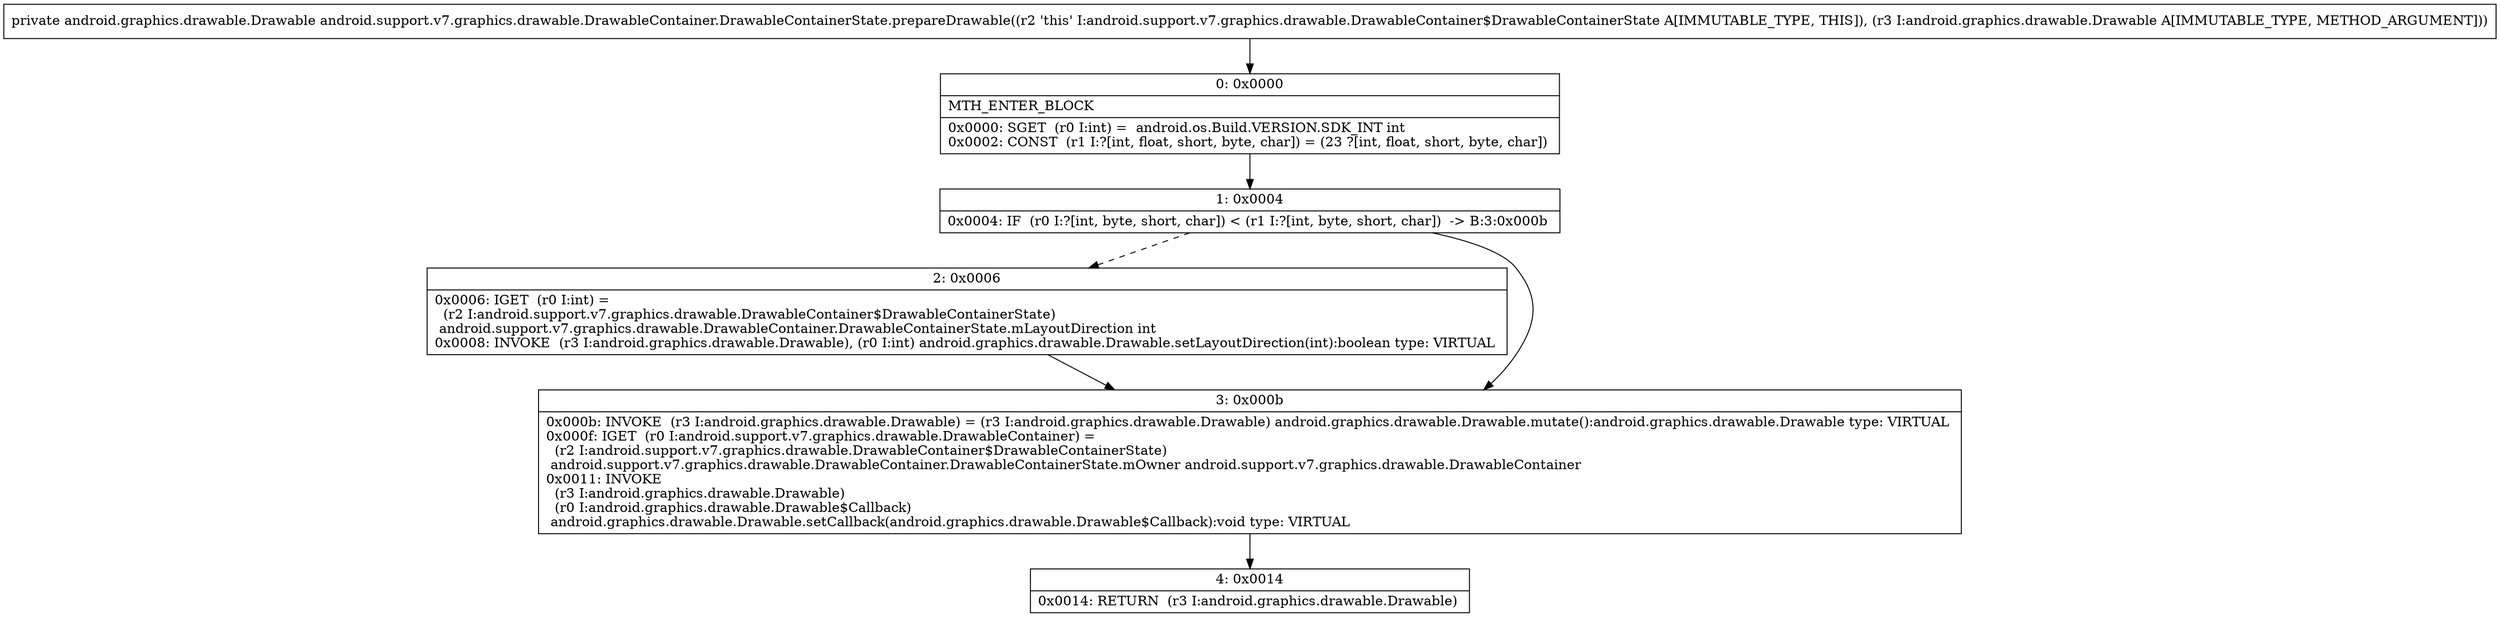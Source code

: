 digraph "CFG forandroid.support.v7.graphics.drawable.DrawableContainer.DrawableContainerState.prepareDrawable(Landroid\/graphics\/drawable\/Drawable;)Landroid\/graphics\/drawable\/Drawable;" {
Node_0 [shape=record,label="{0\:\ 0x0000|MTH_ENTER_BLOCK\l|0x0000: SGET  (r0 I:int) =  android.os.Build.VERSION.SDK_INT int \l0x0002: CONST  (r1 I:?[int, float, short, byte, char]) = (23 ?[int, float, short, byte, char]) \l}"];
Node_1 [shape=record,label="{1\:\ 0x0004|0x0004: IF  (r0 I:?[int, byte, short, char]) \< (r1 I:?[int, byte, short, char])  \-\> B:3:0x000b \l}"];
Node_2 [shape=record,label="{2\:\ 0x0006|0x0006: IGET  (r0 I:int) = \l  (r2 I:android.support.v7.graphics.drawable.DrawableContainer$DrawableContainerState)\l android.support.v7.graphics.drawable.DrawableContainer.DrawableContainerState.mLayoutDirection int \l0x0008: INVOKE  (r3 I:android.graphics.drawable.Drawable), (r0 I:int) android.graphics.drawable.Drawable.setLayoutDirection(int):boolean type: VIRTUAL \l}"];
Node_3 [shape=record,label="{3\:\ 0x000b|0x000b: INVOKE  (r3 I:android.graphics.drawable.Drawable) = (r3 I:android.graphics.drawable.Drawable) android.graphics.drawable.Drawable.mutate():android.graphics.drawable.Drawable type: VIRTUAL \l0x000f: IGET  (r0 I:android.support.v7.graphics.drawable.DrawableContainer) = \l  (r2 I:android.support.v7.graphics.drawable.DrawableContainer$DrawableContainerState)\l android.support.v7.graphics.drawable.DrawableContainer.DrawableContainerState.mOwner android.support.v7.graphics.drawable.DrawableContainer \l0x0011: INVOKE  \l  (r3 I:android.graphics.drawable.Drawable)\l  (r0 I:android.graphics.drawable.Drawable$Callback)\l android.graphics.drawable.Drawable.setCallback(android.graphics.drawable.Drawable$Callback):void type: VIRTUAL \l}"];
Node_4 [shape=record,label="{4\:\ 0x0014|0x0014: RETURN  (r3 I:android.graphics.drawable.Drawable) \l}"];
MethodNode[shape=record,label="{private android.graphics.drawable.Drawable android.support.v7.graphics.drawable.DrawableContainer.DrawableContainerState.prepareDrawable((r2 'this' I:android.support.v7.graphics.drawable.DrawableContainer$DrawableContainerState A[IMMUTABLE_TYPE, THIS]), (r3 I:android.graphics.drawable.Drawable A[IMMUTABLE_TYPE, METHOD_ARGUMENT])) }"];
MethodNode -> Node_0;
Node_0 -> Node_1;
Node_1 -> Node_2[style=dashed];
Node_1 -> Node_3;
Node_2 -> Node_3;
Node_3 -> Node_4;
}


